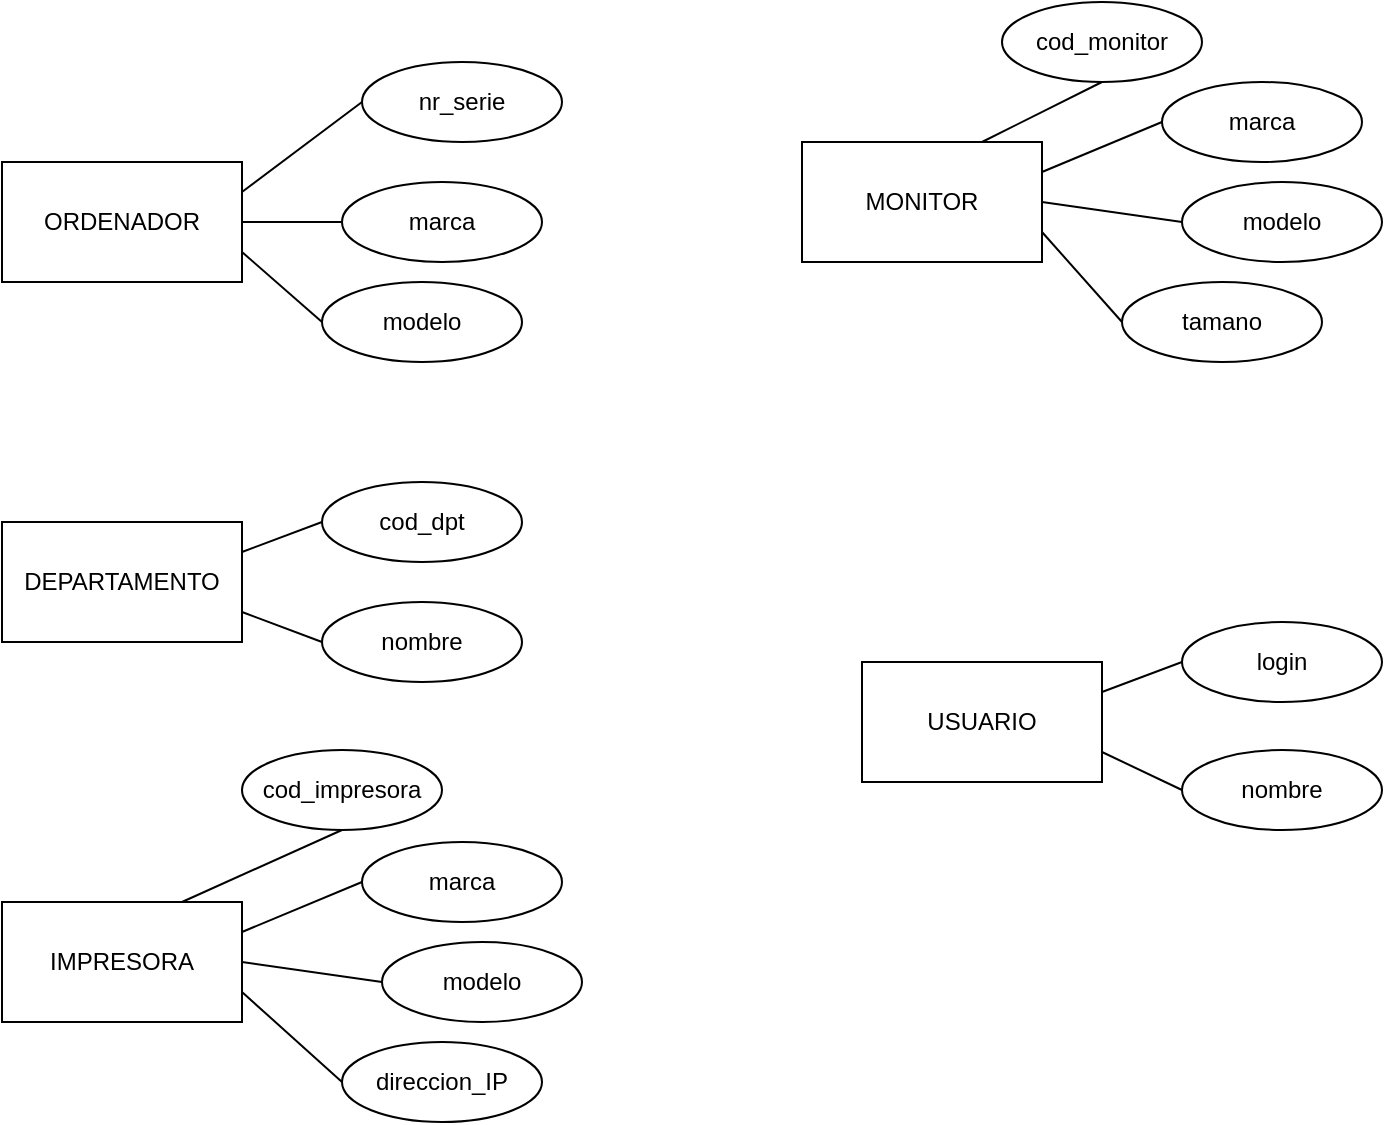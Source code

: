 <mxfile version="21.2.6" type="github">
  <diagram name="Page-1" id="TWp8UZ59glNczxESuAhq">
    <mxGraphModel dx="1199" dy="622" grid="1" gridSize="10" guides="1" tooltips="1" connect="1" arrows="1" fold="1" page="1" pageScale="1" pageWidth="1169" pageHeight="827" math="0" shadow="0">
      <root>
        <mxCell id="0" />
        <mxCell id="1" parent="0" />
        <mxCell id="kZ3YHrhfxaUFSqLscYL5-1" value="ORDENADOR" style="rounded=0;whiteSpace=wrap;html=1;" vertex="1" parent="1">
          <mxGeometry x="160" y="120" width="120" height="60" as="geometry" />
        </mxCell>
        <mxCell id="kZ3YHrhfxaUFSqLscYL5-2" value="DEPARTAMENTO" style="rounded=0;whiteSpace=wrap;html=1;" vertex="1" parent="1">
          <mxGeometry x="160" y="300" width="120" height="60" as="geometry" />
        </mxCell>
        <mxCell id="kZ3YHrhfxaUFSqLscYL5-3" value="IMPRESORA" style="rounded=0;whiteSpace=wrap;html=1;" vertex="1" parent="1">
          <mxGeometry x="160" y="490" width="120" height="60" as="geometry" />
        </mxCell>
        <mxCell id="kZ3YHrhfxaUFSqLscYL5-4" value="nr_serie" style="ellipse;whiteSpace=wrap;html=1;" vertex="1" parent="1">
          <mxGeometry x="340" y="70" width="100" height="40" as="geometry" />
        </mxCell>
        <mxCell id="kZ3YHrhfxaUFSqLscYL5-5" value="cod_dpt" style="ellipse;whiteSpace=wrap;html=1;" vertex="1" parent="1">
          <mxGeometry x="320" y="280" width="100" height="40" as="geometry" />
        </mxCell>
        <mxCell id="kZ3YHrhfxaUFSqLscYL5-6" value="modelo" style="ellipse;whiteSpace=wrap;html=1;" vertex="1" parent="1">
          <mxGeometry x="320" y="180" width="100" height="40" as="geometry" />
        </mxCell>
        <mxCell id="kZ3YHrhfxaUFSqLscYL5-7" value="marca" style="ellipse;whiteSpace=wrap;html=1;" vertex="1" parent="1">
          <mxGeometry x="330" y="130" width="100" height="40" as="geometry" />
        </mxCell>
        <mxCell id="kZ3YHrhfxaUFSqLscYL5-8" value="nombre" style="ellipse;whiteSpace=wrap;html=1;" vertex="1" parent="1">
          <mxGeometry x="320" y="340" width="100" height="40" as="geometry" />
        </mxCell>
        <mxCell id="kZ3YHrhfxaUFSqLscYL5-9" value="cod_monitor" style="ellipse;whiteSpace=wrap;html=1;" vertex="1" parent="1">
          <mxGeometry x="660" y="40" width="100" height="40" as="geometry" />
        </mxCell>
        <mxCell id="kZ3YHrhfxaUFSqLscYL5-10" value="direccion_IP" style="ellipse;whiteSpace=wrap;html=1;" vertex="1" parent="1">
          <mxGeometry x="330" y="560" width="100" height="40" as="geometry" />
        </mxCell>
        <mxCell id="kZ3YHrhfxaUFSqLscYL5-11" value="cod_impresora" style="ellipse;whiteSpace=wrap;html=1;" vertex="1" parent="1">
          <mxGeometry x="280" y="414" width="100" height="40" as="geometry" />
        </mxCell>
        <mxCell id="kZ3YHrhfxaUFSqLscYL5-12" value="marca" style="ellipse;whiteSpace=wrap;html=1;" vertex="1" parent="1">
          <mxGeometry x="340" y="460" width="100" height="40" as="geometry" />
        </mxCell>
        <mxCell id="kZ3YHrhfxaUFSqLscYL5-13" value="modelo" style="ellipse;whiteSpace=wrap;html=1;" vertex="1" parent="1">
          <mxGeometry x="350" y="510" width="100" height="40" as="geometry" />
        </mxCell>
        <mxCell id="kZ3YHrhfxaUFSqLscYL5-14" value="MONITOR" style="rounded=0;whiteSpace=wrap;html=1;" vertex="1" parent="1">
          <mxGeometry x="560" y="110" width="120" height="60" as="geometry" />
        </mxCell>
        <mxCell id="kZ3YHrhfxaUFSqLscYL5-15" value="marca" style="ellipse;whiteSpace=wrap;html=1;" vertex="1" parent="1">
          <mxGeometry x="740" y="80" width="100" height="40" as="geometry" />
        </mxCell>
        <mxCell id="kZ3YHrhfxaUFSqLscYL5-16" value="modelo" style="ellipse;whiteSpace=wrap;html=1;" vertex="1" parent="1">
          <mxGeometry x="750" y="130" width="100" height="40" as="geometry" />
        </mxCell>
        <mxCell id="kZ3YHrhfxaUFSqLscYL5-17" value="tamano" style="ellipse;whiteSpace=wrap;html=1;" vertex="1" parent="1">
          <mxGeometry x="720" y="180" width="100" height="40" as="geometry" />
        </mxCell>
        <mxCell id="kZ3YHrhfxaUFSqLscYL5-18" value="USUARIO" style="rounded=0;whiteSpace=wrap;html=1;" vertex="1" parent="1">
          <mxGeometry x="590" y="370" width="120" height="60" as="geometry" />
        </mxCell>
        <mxCell id="kZ3YHrhfxaUFSqLscYL5-19" value="login" style="ellipse;whiteSpace=wrap;html=1;" vertex="1" parent="1">
          <mxGeometry x="750" y="350" width="100" height="40" as="geometry" />
        </mxCell>
        <mxCell id="kZ3YHrhfxaUFSqLscYL5-20" value="nombre" style="ellipse;whiteSpace=wrap;html=1;" vertex="1" parent="1">
          <mxGeometry x="750" y="414" width="100" height="40" as="geometry" />
        </mxCell>
        <mxCell id="kZ3YHrhfxaUFSqLscYL5-21" value="" style="endArrow=none;html=1;rounded=0;entryX=0;entryY=0.5;entryDx=0;entryDy=0;exitX=1;exitY=0.25;exitDx=0;exitDy=0;" edge="1" parent="1" source="kZ3YHrhfxaUFSqLscYL5-1" target="kZ3YHrhfxaUFSqLscYL5-4">
          <mxGeometry width="50" height="50" relative="1" as="geometry">
            <mxPoint x="120" y="120" as="sourcePoint" />
            <mxPoint x="170" y="70" as="targetPoint" />
          </mxGeometry>
        </mxCell>
        <mxCell id="kZ3YHrhfxaUFSqLscYL5-22" value="" style="endArrow=none;html=1;rounded=0;entryX=0;entryY=0.5;entryDx=0;entryDy=0;exitX=1;exitY=0.5;exitDx=0;exitDy=0;" edge="1" parent="1" source="kZ3YHrhfxaUFSqLscYL5-1" target="kZ3YHrhfxaUFSqLscYL5-7">
          <mxGeometry width="50" height="50" relative="1" as="geometry">
            <mxPoint x="230" y="130" as="sourcePoint" />
            <mxPoint x="280" y="90" as="targetPoint" />
          </mxGeometry>
        </mxCell>
        <mxCell id="kZ3YHrhfxaUFSqLscYL5-23" value="" style="endArrow=none;html=1;rounded=0;exitX=1;exitY=0.75;exitDx=0;exitDy=0;entryX=0;entryY=0.5;entryDx=0;entryDy=0;" edge="1" parent="1" source="kZ3YHrhfxaUFSqLscYL5-1" target="kZ3YHrhfxaUFSqLscYL5-6">
          <mxGeometry width="50" height="50" relative="1" as="geometry">
            <mxPoint x="290" y="145" as="sourcePoint" />
            <mxPoint x="330" y="170" as="targetPoint" />
          </mxGeometry>
        </mxCell>
        <mxCell id="kZ3YHrhfxaUFSqLscYL5-24" value="" style="endArrow=none;html=1;rounded=0;entryX=0;entryY=0.5;entryDx=0;entryDy=0;exitX=1;exitY=0.25;exitDx=0;exitDy=0;" edge="1" parent="1" source="kZ3YHrhfxaUFSqLscYL5-2" target="kZ3YHrhfxaUFSqLscYL5-5">
          <mxGeometry width="50" height="50" relative="1" as="geometry">
            <mxPoint x="250" y="270" as="sourcePoint" />
            <mxPoint x="340" y="180" as="targetPoint" />
          </mxGeometry>
        </mxCell>
        <mxCell id="kZ3YHrhfxaUFSqLscYL5-25" value="" style="endArrow=none;html=1;rounded=0;entryX=0;entryY=0.5;entryDx=0;entryDy=0;exitX=1;exitY=0.75;exitDx=0;exitDy=0;" edge="1" parent="1" source="kZ3YHrhfxaUFSqLscYL5-2" target="kZ3YHrhfxaUFSqLscYL5-8">
          <mxGeometry width="50" height="50" relative="1" as="geometry">
            <mxPoint x="230" y="310" as="sourcePoint" />
            <mxPoint x="310" y="280" as="targetPoint" />
          </mxGeometry>
        </mxCell>
        <mxCell id="kZ3YHrhfxaUFSqLscYL5-26" value="" style="endArrow=none;html=1;rounded=0;entryX=0.5;entryY=1;entryDx=0;entryDy=0;exitX=0.75;exitY=0;exitDx=0;exitDy=0;" edge="1" parent="1" source="kZ3YHrhfxaUFSqLscYL5-3" target="kZ3YHrhfxaUFSqLscYL5-11">
          <mxGeometry width="50" height="50" relative="1" as="geometry">
            <mxPoint x="290" y="340" as="sourcePoint" />
            <mxPoint x="340" y="340" as="targetPoint" />
          </mxGeometry>
        </mxCell>
        <mxCell id="kZ3YHrhfxaUFSqLscYL5-27" value="" style="endArrow=none;html=1;rounded=0;entryX=0;entryY=0.5;entryDx=0;entryDy=0;exitX=1;exitY=0.25;exitDx=0;exitDy=0;" edge="1" parent="1" source="kZ3YHrhfxaUFSqLscYL5-3" target="kZ3YHrhfxaUFSqLscYL5-12">
          <mxGeometry width="50" height="50" relative="1" as="geometry">
            <mxPoint x="260" y="500" as="sourcePoint" />
            <mxPoint x="340" y="460" as="targetPoint" />
          </mxGeometry>
        </mxCell>
        <mxCell id="kZ3YHrhfxaUFSqLscYL5-28" value="" style="endArrow=none;html=1;rounded=0;entryX=0;entryY=0.5;entryDx=0;entryDy=0;exitX=1;exitY=0.5;exitDx=0;exitDy=0;" edge="1" parent="1" source="kZ3YHrhfxaUFSqLscYL5-3" target="kZ3YHrhfxaUFSqLscYL5-13">
          <mxGeometry width="50" height="50" relative="1" as="geometry">
            <mxPoint x="290" y="515" as="sourcePoint" />
            <mxPoint x="350" y="510" as="targetPoint" />
          </mxGeometry>
        </mxCell>
        <mxCell id="kZ3YHrhfxaUFSqLscYL5-29" value="" style="endArrow=none;html=1;rounded=0;entryX=0;entryY=0.5;entryDx=0;entryDy=0;exitX=1;exitY=0.75;exitDx=0;exitDy=0;" edge="1" parent="1" source="kZ3YHrhfxaUFSqLscYL5-3" target="kZ3YHrhfxaUFSqLscYL5-10">
          <mxGeometry width="50" height="50" relative="1" as="geometry">
            <mxPoint x="290" y="530" as="sourcePoint" />
            <mxPoint x="360" y="560" as="targetPoint" />
          </mxGeometry>
        </mxCell>
        <mxCell id="kZ3YHrhfxaUFSqLscYL5-30" value="" style="endArrow=none;html=1;rounded=0;entryX=0.5;entryY=1;entryDx=0;entryDy=0;exitX=0.75;exitY=0;exitDx=0;exitDy=0;" edge="1" parent="1" source="kZ3YHrhfxaUFSqLscYL5-14" target="kZ3YHrhfxaUFSqLscYL5-9">
          <mxGeometry width="50" height="50" relative="1" as="geometry">
            <mxPoint x="260" y="130" as="sourcePoint" />
            <mxPoint x="340" y="90" as="targetPoint" />
          </mxGeometry>
        </mxCell>
        <mxCell id="kZ3YHrhfxaUFSqLscYL5-31" value="" style="endArrow=none;html=1;rounded=0;entryX=0;entryY=0.5;entryDx=0;entryDy=0;exitX=1;exitY=0.25;exitDx=0;exitDy=0;" edge="1" parent="1" source="kZ3YHrhfxaUFSqLscYL5-14" target="kZ3YHrhfxaUFSqLscYL5-15">
          <mxGeometry width="50" height="50" relative="1" as="geometry">
            <mxPoint x="660" y="120" as="sourcePoint" />
            <mxPoint x="720" y="90" as="targetPoint" />
          </mxGeometry>
        </mxCell>
        <mxCell id="kZ3YHrhfxaUFSqLscYL5-32" value="" style="endArrow=none;html=1;rounded=0;entryX=0;entryY=0.5;entryDx=0;entryDy=0;exitX=1;exitY=0.5;exitDx=0;exitDy=0;" edge="1" parent="1" source="kZ3YHrhfxaUFSqLscYL5-14" target="kZ3YHrhfxaUFSqLscYL5-16">
          <mxGeometry width="50" height="50" relative="1" as="geometry">
            <mxPoint x="690" y="135" as="sourcePoint" />
            <mxPoint x="750" y="110" as="targetPoint" />
          </mxGeometry>
        </mxCell>
        <mxCell id="kZ3YHrhfxaUFSqLscYL5-33" value="" style="endArrow=none;html=1;rounded=0;entryX=0;entryY=0.5;entryDx=0;entryDy=0;exitX=1;exitY=0.75;exitDx=0;exitDy=0;" edge="1" parent="1" source="kZ3YHrhfxaUFSqLscYL5-14" target="kZ3YHrhfxaUFSqLscYL5-17">
          <mxGeometry width="50" height="50" relative="1" as="geometry">
            <mxPoint x="690" y="150" as="sourcePoint" />
            <mxPoint x="760" y="160" as="targetPoint" />
          </mxGeometry>
        </mxCell>
        <mxCell id="kZ3YHrhfxaUFSqLscYL5-34" value="" style="endArrow=none;html=1;rounded=0;entryX=0;entryY=0.5;entryDx=0;entryDy=0;exitX=1;exitY=0.25;exitDx=0;exitDy=0;" edge="1" parent="1" source="kZ3YHrhfxaUFSqLscYL5-18" target="kZ3YHrhfxaUFSqLscYL5-19">
          <mxGeometry width="50" height="50" relative="1" as="geometry">
            <mxPoint x="690" y="165" as="sourcePoint" />
            <mxPoint x="730" y="210" as="targetPoint" />
          </mxGeometry>
        </mxCell>
        <mxCell id="kZ3YHrhfxaUFSqLscYL5-35" value="" style="endArrow=none;html=1;rounded=0;entryX=0;entryY=0.5;entryDx=0;entryDy=0;exitX=1;exitY=0.75;exitDx=0;exitDy=0;" edge="1" parent="1" source="kZ3YHrhfxaUFSqLscYL5-18" target="kZ3YHrhfxaUFSqLscYL5-20">
          <mxGeometry width="50" height="50" relative="1" as="geometry">
            <mxPoint x="720" y="395" as="sourcePoint" />
            <mxPoint x="760" y="360" as="targetPoint" />
          </mxGeometry>
        </mxCell>
      </root>
    </mxGraphModel>
  </diagram>
</mxfile>
